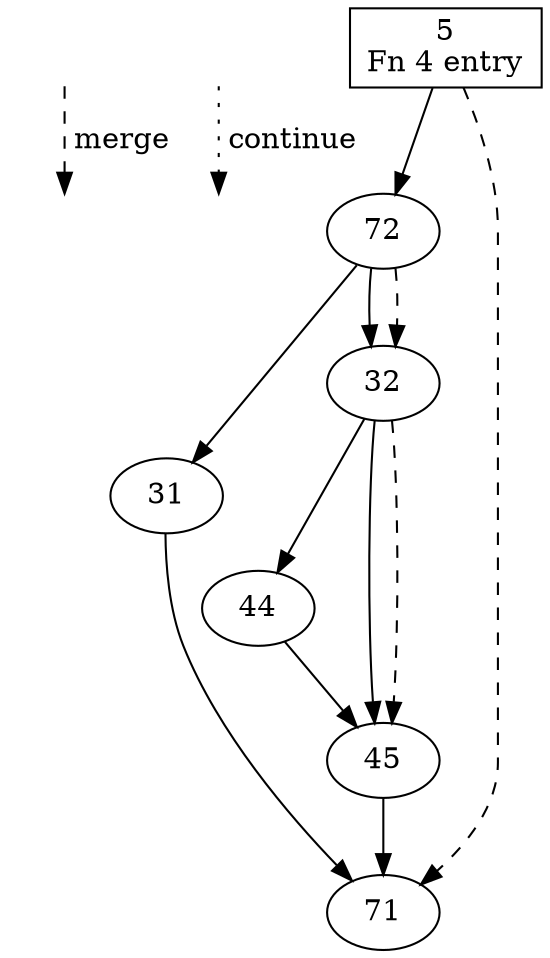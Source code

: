 digraph {
legend_merge_src [shape=plaintext, label=""];
legend_merge_dest [shape=plaintext, label=""];
legend_merge_src -> legend_merge_dest [label=" merge",style=dashed];
legend_continue_src [shape=plaintext, label=""];
legend_continue_dest [shape=plaintext, label=""];
legend_continue_src -> legend_continue_dest [label=" continue",style=dotted];
5 [label="5
Fn 4 entry", shape=box];
5 -> 72;
5 -> 71 [style=dashed];
72 [label="72"];
72 -> 31;
72 -> 32;
72 -> 32 [style=dashed];
31 [label="31"];
31 -> 71;
32 [label="32"];
32 -> 44;
32 -> 45;
32 -> 45 [style=dashed];
44 [label="44"];
44 -> 45;
45 [label="45"];
45 -> 71;
71 [label="71"];
}
